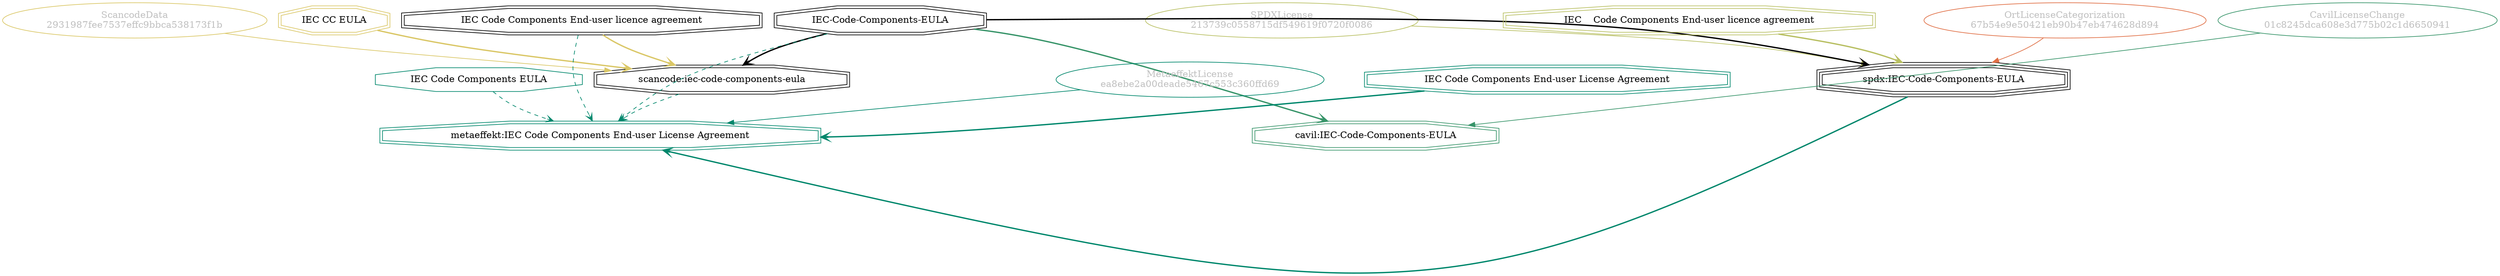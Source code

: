 strict digraph {
    node [shape=box];
    graph [splines=curved];
    2260 [label="SPDXLicense\n213739c0558715df549619f0720f0086"
         ,fontcolor=gray
         ,color="#b8bf62"
         ,fillcolor="beige;1"
         ,shape=ellipse];
    2261 [label="spdx:IEC-Code-Components-EULA"
         ,shape=tripleoctagon];
    2262 [label="IEC-Code-Components-EULA"
         ,shape=doubleoctagon];
    2263 [label="IEC    Code Components End-user licence agreement"
         ,color="#b8bf62"
         ,shape=doubleoctagon];
    17351 [label="ScancodeData\n2931987fee7537effc9bbca538173f1b"
          ,fontcolor=gray
          ,color="#dac767"
          ,fillcolor="beige;1"
          ,shape=ellipse];
    17352 [label="scancode:iec-code-components-eula"
          ,shape=doubleoctagon];
    17353 [label="IEC CC EULA"
          ,color="#dac767"
          ,shape=doubleoctagon];
    17354 [label="IEC Code Components End-user licence agreement"
          ,shape=doubleoctagon];
    28758 [label="OrtLicenseCategorization\n67b54e9e50421eb90b47eb474628d894"
          ,fontcolor=gray
          ,color="#e06f45"
          ,fillcolor="beige;1"
          ,shape=ellipse];
    36980 [label="CavilLicenseChange\n01c8245dca608e3d775b02c1d6650941"
          ,fontcolor=gray
          ,color="#379469"
          ,fillcolor="beige;1"
          ,shape=ellipse];
    36981 [label="cavil:IEC-Code-Components-EULA"
          ,color="#379469"
          ,shape=doubleoctagon];
    43779 [label="MetaeffektLicense\nea8ebe2a00deade5467c553c360ffd69"
          ,fontcolor=gray
          ,color="#00876c"
          ,fillcolor="beige;1"
          ,shape=ellipse];
    43780 [label="metaeffekt:IEC Code Components End-user License Agreement"
          ,color="#00876c"
          ,shape=doubleoctagon];
    43781 [label="IEC Code Components End-user License Agreement"
          ,color="#00876c"
          ,shape=doubleoctagon];
    43782 [label="IEC Code Components EULA"
          ,color="#00876c"
          ,shape=octagon];
    2260 -> 2261 [weight=0.5
                 ,color="#b8bf62"];
    2261 -> 43780 [style=bold
                  ,arrowhead=vee
                  ,weight=0.7
                  ,color="#00876c"];
    2262 -> 2261 [style=bold
                 ,arrowhead=vee
                 ,weight=0.7];
    2262 -> 17352 [style=bold
                  ,arrowhead=vee
                  ,weight=0.7];
    2262 -> 36981 [style=bold
                  ,arrowhead=vee
                  ,weight=0.7
                  ,color="#379469"];
    2262 -> 36981 [style=bold
                  ,arrowhead=vee
                  ,weight=0.7
                  ,color="#379469"];
    2262 -> 43780 [style=dashed
                  ,arrowhead=vee
                  ,weight=0.5
                  ,color="#00876c"];
    2263 -> 2261 [style=bold
                 ,arrowhead=vee
                 ,weight=0.7
                 ,color="#b8bf62"];
    17351 -> 17352 [weight=0.5
                   ,color="#dac767"];
    17352 -> 43780 [style=dashed
                   ,arrowhead=vee
                   ,weight=0.5
                   ,color="#00876c"];
    17353 -> 17352 [style=bold
                   ,arrowhead=vee
                   ,weight=0.7
                   ,color="#dac767"];
    17354 -> 17352 [style=bold
                   ,arrowhead=vee
                   ,weight=0.7
                   ,color="#dac767"];
    17354 -> 43780 [style=dashed
                   ,arrowhead=vee
                   ,weight=0.5
                   ,color="#00876c"];
    28758 -> 2261 [weight=0.5
                  ,color="#e06f45"];
    36980 -> 36981 [weight=0.5
                   ,color="#379469"];
    43779 -> 43780 [weight=0.5
                   ,color="#00876c"];
    43781 -> 43780 [style=bold
                   ,arrowhead=vee
                   ,weight=0.7
                   ,color="#00876c"];
    43781 -> 43780 [style=bold
                   ,arrowhead=vee
                   ,weight=0.7
                   ,color="#00876c"];
    43782 -> 43780 [style=dashed
                   ,arrowhead=vee
                   ,weight=0.5
                   ,color="#00876c"];
}
